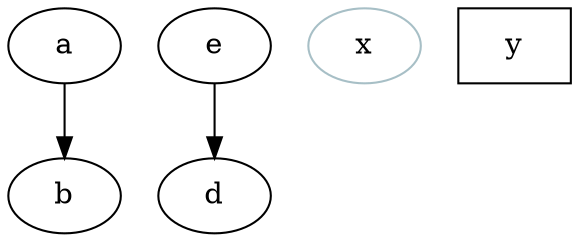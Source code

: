 digraph {
  a -> b;
  e -> d;

  x [color="#17576960"];
  y [shape=box];
  fillcolor = "#133b62ff:#982b2b49:#e0a5a500:#620f53ff:#ce2929ff:#86ce9eff";
}